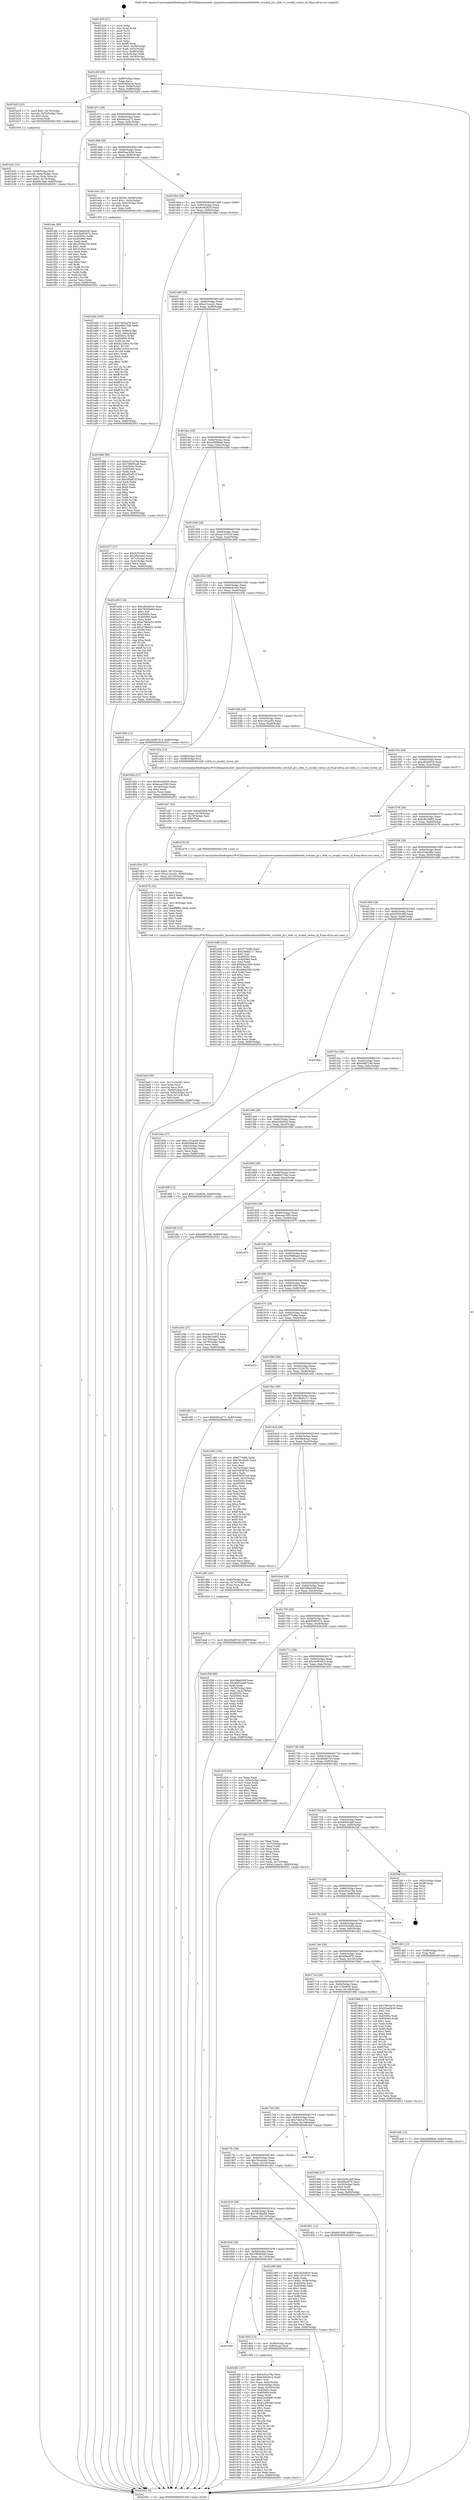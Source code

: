 digraph "0x401430" {
  label = "0x401430 (/mnt/c/Users/mathe/Desktop/tcc/POCII/binaries/extr_linuxdriversnetethernetinteli40ei40e_virtchnl_pf.c_i40e_vc_isvalid_vector_id_Final-ollvm.out::main(0))"
  labelloc = "t"
  node[shape=record]

  Entry [label="",width=0.3,height=0.3,shape=circle,fillcolor=black,style=filled]
  "0x40145f" [label="{
     0x40145f [29]\l
     | [instrs]\l
     &nbsp;&nbsp;0x40145f \<+3\>: mov -0x80(%rbp),%eax\l
     &nbsp;&nbsp;0x401462 \<+2\>: mov %eax,%ecx\l
     &nbsp;&nbsp;0x401464 \<+6\>: sub $0x826fde5d,%ecx\l
     &nbsp;&nbsp;0x40146a \<+6\>: mov %eax,-0x84(%rbp)\l
     &nbsp;&nbsp;0x401470 \<+6\>: mov %ecx,-0x88(%rbp)\l
     &nbsp;&nbsp;0x401476 \<+6\>: je 0000000000401b25 \<main+0x6f5\>\l
  }"]
  "0x401b25" [label="{
     0x401b25 [23]\l
     | [instrs]\l
     &nbsp;&nbsp;0x401b25 \<+7\>: movl $0x1,-0x70(%rbp)\l
     &nbsp;&nbsp;0x401b2c \<+4\>: movslq -0x70(%rbp),%rax\l
     &nbsp;&nbsp;0x401b30 \<+4\>: shl $0x3,%rax\l
     &nbsp;&nbsp;0x401b34 \<+3\>: mov %rax,%rdi\l
     &nbsp;&nbsp;0x401b37 \<+5\>: call 0000000000401050 \<malloc@plt\>\l
     | [calls]\l
     &nbsp;&nbsp;0x401050 \{1\} (unknown)\l
  }"]
  "0x40147c" [label="{
     0x40147c [28]\l
     | [instrs]\l
     &nbsp;&nbsp;0x40147c \<+5\>: jmp 0000000000401481 \<main+0x51\>\l
     &nbsp;&nbsp;0x401481 \<+6\>: mov -0x84(%rbp),%eax\l
     &nbsp;&nbsp;0x401487 \<+5\>: sub $0x840ca271,%eax\l
     &nbsp;&nbsp;0x40148c \<+6\>: mov %eax,-0x8c(%rbp)\l
     &nbsp;&nbsp;0x401492 \<+6\>: je 0000000000401efe \<main+0xace\>\l
  }"]
  Exit [label="",width=0.3,height=0.3,shape=circle,fillcolor=black,style=filled,peripheries=2]
  "0x401efe" [label="{
     0x401efe [88]\l
     | [instrs]\l
     &nbsp;&nbsp;0x401efe \<+5\>: mov $0x39de026f,%eax\l
     &nbsp;&nbsp;0x401f03 \<+5\>: mov $0x3b993472,%ecx\l
     &nbsp;&nbsp;0x401f08 \<+7\>: mov 0x40505c,%edx\l
     &nbsp;&nbsp;0x401f0f \<+7\>: mov 0x405060,%esi\l
     &nbsp;&nbsp;0x401f16 \<+2\>: mov %edx,%edi\l
     &nbsp;&nbsp;0x401f18 \<+6\>: add $0x3536a134,%edi\l
     &nbsp;&nbsp;0x401f1e \<+3\>: sub $0x1,%edi\l
     &nbsp;&nbsp;0x401f21 \<+6\>: sub $0x3536a134,%edi\l
     &nbsp;&nbsp;0x401f27 \<+3\>: imul %edi,%edx\l
     &nbsp;&nbsp;0x401f2a \<+3\>: and $0x1,%edx\l
     &nbsp;&nbsp;0x401f2d \<+3\>: cmp $0x0,%edx\l
     &nbsp;&nbsp;0x401f30 \<+4\>: sete %r8b\l
     &nbsp;&nbsp;0x401f34 \<+3\>: cmp $0xa,%esi\l
     &nbsp;&nbsp;0x401f37 \<+4\>: setl %r9b\l
     &nbsp;&nbsp;0x401f3b \<+3\>: mov %r8b,%r10b\l
     &nbsp;&nbsp;0x401f3e \<+3\>: and %r9b,%r10b\l
     &nbsp;&nbsp;0x401f41 \<+3\>: xor %r9b,%r8b\l
     &nbsp;&nbsp;0x401f44 \<+3\>: or %r8b,%r10b\l
     &nbsp;&nbsp;0x401f47 \<+4\>: test $0x1,%r10b\l
     &nbsp;&nbsp;0x401f4b \<+3\>: cmovne %ecx,%eax\l
     &nbsp;&nbsp;0x401f4e \<+3\>: mov %eax,-0x80(%rbp)\l
     &nbsp;&nbsp;0x401f51 \<+5\>: jmp 0000000000402051 \<main+0xc21\>\l
  }"]
  "0x401498" [label="{
     0x401498 [28]\l
     | [instrs]\l
     &nbsp;&nbsp;0x401498 \<+5\>: jmp 000000000040149d \<main+0x6d\>\l
     &nbsp;&nbsp;0x40149d \<+6\>: mov -0x84(%rbp),%eax\l
     &nbsp;&nbsp;0x4014a3 \<+5\>: sub $0x93ae363d,%eax\l
     &nbsp;&nbsp;0x4014a8 \<+6\>: mov %eax,-0x90(%rbp)\l
     &nbsp;&nbsp;0x4014ae \<+6\>: je 0000000000401a3c \<main+0x60c\>\l
  }"]
  "0x401ddf" [label="{
     0x401ddf [12]\l
     | [instrs]\l
     &nbsp;&nbsp;0x401ddf \<+7\>: movl $0xa566fbab,-0x80(%rbp)\l
     &nbsp;&nbsp;0x401de6 \<+5\>: jmp 0000000000402051 \<main+0xc21\>\l
  }"]
  "0x401a3c" [label="{
     0x401a3c [31]\l
     | [instrs]\l
     &nbsp;&nbsp;0x401a3c \<+8\>: movq $0x64,-0x58(%rbp)\l
     &nbsp;&nbsp;0x401a44 \<+7\>: movl $0x1,-0x5c(%rbp)\l
     &nbsp;&nbsp;0x401a4b \<+4\>: movslq -0x5c(%rbp),%rax\l
     &nbsp;&nbsp;0x401a4f \<+4\>: shl $0x3,%rax\l
     &nbsp;&nbsp;0x401a53 \<+3\>: mov %rax,%rdi\l
     &nbsp;&nbsp;0x401a56 \<+5\>: call 0000000000401050 \<malloc@plt\>\l
     | [calls]\l
     &nbsp;&nbsp;0x401050 \{1\} (unknown)\l
  }"]
  "0x4014b4" [label="{
     0x4014b4 [28]\l
     | [instrs]\l
     &nbsp;&nbsp;0x4014b4 \<+5\>: jmp 00000000004014b9 \<main+0x89\>\l
     &nbsp;&nbsp;0x4014b9 \<+6\>: mov -0x84(%rbp),%eax\l
     &nbsp;&nbsp;0x4014bf \<+5\>: sub $0x9cc62820,%eax\l
     &nbsp;&nbsp;0x4014c4 \<+6\>: mov %eax,-0x94(%rbp)\l
     &nbsp;&nbsp;0x4014ca \<+6\>: je 000000000040188d \<main+0x45d\>\l
  }"]
  "0x401da6" [label="{
     0x401da6 [12]\l
     | [instrs]\l
     &nbsp;&nbsp;0x401da6 \<+7\>: movl $0x40bd67e3,-0x80(%rbp)\l
     &nbsp;&nbsp;0x401dad \<+5\>: jmp 0000000000402051 \<main+0xc21\>\l
  }"]
  "0x40188d" [label="{
     0x40188d [88]\l
     | [instrs]\l
     &nbsp;&nbsp;0x40188d \<+5\>: mov $0x4201a78a,%eax\l
     &nbsp;&nbsp;0x401892 \<+5\>: mov $0x789002a6,%ecx\l
     &nbsp;&nbsp;0x401897 \<+7\>: mov 0x40505c,%edx\l
     &nbsp;&nbsp;0x40189e \<+7\>: mov 0x405060,%esi\l
     &nbsp;&nbsp;0x4018a5 \<+2\>: mov %edx,%edi\l
     &nbsp;&nbsp;0x4018a7 \<+6\>: add $0xc85af21f,%edi\l
     &nbsp;&nbsp;0x4018ad \<+3\>: sub $0x1,%edi\l
     &nbsp;&nbsp;0x4018b0 \<+6\>: sub $0xc85af21f,%edi\l
     &nbsp;&nbsp;0x4018b6 \<+3\>: imul %edi,%edx\l
     &nbsp;&nbsp;0x4018b9 \<+3\>: and $0x1,%edx\l
     &nbsp;&nbsp;0x4018bc \<+3\>: cmp $0x0,%edx\l
     &nbsp;&nbsp;0x4018bf \<+4\>: sete %r8b\l
     &nbsp;&nbsp;0x4018c3 \<+3\>: cmp $0xa,%esi\l
     &nbsp;&nbsp;0x4018c6 \<+4\>: setl %r9b\l
     &nbsp;&nbsp;0x4018ca \<+3\>: mov %r8b,%r10b\l
     &nbsp;&nbsp;0x4018cd \<+3\>: and %r9b,%r10b\l
     &nbsp;&nbsp;0x4018d0 \<+3\>: xor %r9b,%r8b\l
     &nbsp;&nbsp;0x4018d3 \<+3\>: or %r8b,%r10b\l
     &nbsp;&nbsp;0x4018d6 \<+4\>: test $0x1,%r10b\l
     &nbsp;&nbsp;0x4018da \<+3\>: cmovne %ecx,%eax\l
     &nbsp;&nbsp;0x4018dd \<+3\>: mov %eax,-0x80(%rbp)\l
     &nbsp;&nbsp;0x4018e0 \<+5\>: jmp 0000000000402051 \<main+0xc21\>\l
  }"]
  "0x4014d0" [label="{
     0x4014d0 [28]\l
     | [instrs]\l
     &nbsp;&nbsp;0x4014d0 \<+5\>: jmp 00000000004014d5 \<main+0xa5\>\l
     &nbsp;&nbsp;0x4014d5 \<+6\>: mov -0x84(%rbp),%eax\l
     &nbsp;&nbsp;0x4014db \<+5\>: sub $0xa13cea2c,%eax\l
     &nbsp;&nbsp;0x4014e0 \<+6\>: mov %eax,-0x98(%rbp)\l
     &nbsp;&nbsp;0x4014e6 \<+6\>: je 0000000000401d77 \<main+0x947\>\l
  }"]
  "0x401d5e" [label="{
     0x401d5e [25]\l
     | [instrs]\l
     &nbsp;&nbsp;0x401d5e \<+7\>: movl $0x0,-0x7c(%rbp)\l
     &nbsp;&nbsp;0x401d65 \<+7\>: movl $0xa13cea2c,-0x80(%rbp)\l
     &nbsp;&nbsp;0x401d6c \<+6\>: mov %eax,-0x120(%rbp)\l
     &nbsp;&nbsp;0x401d72 \<+5\>: jmp 0000000000402051 \<main+0xc21\>\l
  }"]
  "0x401d77" [label="{
     0x401d77 [27]\l
     | [instrs]\l
     &nbsp;&nbsp;0x401d77 \<+5\>: mov $0x52f164f2,%eax\l
     &nbsp;&nbsp;0x401d7c \<+5\>: mov $0x38cfcea2,%ecx\l
     &nbsp;&nbsp;0x401d81 \<+3\>: mov -0x7c(%rbp),%edx\l
     &nbsp;&nbsp;0x401d84 \<+3\>: cmp -0x5c(%rbp),%edx\l
     &nbsp;&nbsp;0x401d87 \<+3\>: cmovl %ecx,%eax\l
     &nbsp;&nbsp;0x401d8a \<+3\>: mov %eax,-0x80(%rbp)\l
     &nbsp;&nbsp;0x401d8d \<+5\>: jmp 0000000000402051 \<main+0xc21\>\l
  }"]
  "0x4014ec" [label="{
     0x4014ec [28]\l
     | [instrs]\l
     &nbsp;&nbsp;0x4014ec \<+5\>: jmp 00000000004014f1 \<main+0xc1\>\l
     &nbsp;&nbsp;0x4014f1 \<+6\>: mov -0x84(%rbp),%eax\l
     &nbsp;&nbsp;0x4014f7 \<+5\>: sub $0xa566fbab,%eax\l
     &nbsp;&nbsp;0x4014fc \<+6\>: mov %eax,-0x9c(%rbp)\l
     &nbsp;&nbsp;0x401502 \<+6\>: je 0000000000401e08 \<main+0x9d8\>\l
  }"]
  "0x401d47" [label="{
     0x401d47 [23]\l
     | [instrs]\l
     &nbsp;&nbsp;0x401d47 \<+10\>: movabs $0x4030b6,%rdi\l
     &nbsp;&nbsp;0x401d51 \<+3\>: mov %eax,-0x78(%rbp)\l
     &nbsp;&nbsp;0x401d54 \<+3\>: mov -0x78(%rbp),%esi\l
     &nbsp;&nbsp;0x401d57 \<+2\>: mov $0x0,%al\l
     &nbsp;&nbsp;0x401d59 \<+5\>: call 0000000000401040 \<printf@plt\>\l
     | [calls]\l
     &nbsp;&nbsp;0x401040 \{1\} (unknown)\l
  }"]
  "0x401e08" [label="{
     0x401e08 [144]\l
     | [instrs]\l
     &nbsp;&nbsp;0x401e08 \<+5\>: mov $0xc82b4916,%eax\l
     &nbsp;&nbsp;0x401e0d \<+5\>: mov $0x7820ba6d,%ecx\l
     &nbsp;&nbsp;0x401e12 \<+2\>: mov $0x1,%dl\l
     &nbsp;&nbsp;0x401e14 \<+7\>: mov 0x40505c,%esi\l
     &nbsp;&nbsp;0x401e1b \<+7\>: mov 0x405060,%edi\l
     &nbsp;&nbsp;0x401e22 \<+3\>: mov %esi,%r8d\l
     &nbsp;&nbsp;0x401e25 \<+7\>: add $0xe7964a52,%r8d\l
     &nbsp;&nbsp;0x401e2c \<+4\>: sub $0x1,%r8d\l
     &nbsp;&nbsp;0x401e30 \<+7\>: sub $0xe7964a52,%r8d\l
     &nbsp;&nbsp;0x401e37 \<+4\>: imul %r8d,%esi\l
     &nbsp;&nbsp;0x401e3b \<+3\>: and $0x1,%esi\l
     &nbsp;&nbsp;0x401e3e \<+3\>: cmp $0x0,%esi\l
     &nbsp;&nbsp;0x401e41 \<+4\>: sete %r9b\l
     &nbsp;&nbsp;0x401e45 \<+3\>: cmp $0xa,%edi\l
     &nbsp;&nbsp;0x401e48 \<+4\>: setl %r10b\l
     &nbsp;&nbsp;0x401e4c \<+3\>: mov %r9b,%r11b\l
     &nbsp;&nbsp;0x401e4f \<+4\>: xor $0xff,%r11b\l
     &nbsp;&nbsp;0x401e53 \<+3\>: mov %r10b,%bl\l
     &nbsp;&nbsp;0x401e56 \<+3\>: xor $0xff,%bl\l
     &nbsp;&nbsp;0x401e59 \<+3\>: xor $0x0,%dl\l
     &nbsp;&nbsp;0x401e5c \<+3\>: mov %r11b,%r14b\l
     &nbsp;&nbsp;0x401e5f \<+4\>: and $0x0,%r14b\l
     &nbsp;&nbsp;0x401e63 \<+3\>: and %dl,%r9b\l
     &nbsp;&nbsp;0x401e66 \<+3\>: mov %bl,%r15b\l
     &nbsp;&nbsp;0x401e69 \<+4\>: and $0x0,%r15b\l
     &nbsp;&nbsp;0x401e6d \<+3\>: and %dl,%r10b\l
     &nbsp;&nbsp;0x401e70 \<+3\>: or %r9b,%r14b\l
     &nbsp;&nbsp;0x401e73 \<+3\>: or %r10b,%r15b\l
     &nbsp;&nbsp;0x401e76 \<+3\>: xor %r15b,%r14b\l
     &nbsp;&nbsp;0x401e79 \<+3\>: or %bl,%r11b\l
     &nbsp;&nbsp;0x401e7c \<+4\>: xor $0xff,%r11b\l
     &nbsp;&nbsp;0x401e80 \<+3\>: or $0x0,%dl\l
     &nbsp;&nbsp;0x401e83 \<+3\>: and %dl,%r11b\l
     &nbsp;&nbsp;0x401e86 \<+3\>: or %r11b,%r14b\l
     &nbsp;&nbsp;0x401e89 \<+4\>: test $0x1,%r14b\l
     &nbsp;&nbsp;0x401e8d \<+3\>: cmovne %ecx,%eax\l
     &nbsp;&nbsp;0x401e90 \<+3\>: mov %eax,-0x80(%rbp)\l
     &nbsp;&nbsp;0x401e93 \<+5\>: jmp 0000000000402051 \<main+0xc21\>\l
  }"]
  "0x401508" [label="{
     0x401508 [28]\l
     | [instrs]\l
     &nbsp;&nbsp;0x401508 \<+5\>: jmp 000000000040150d \<main+0xdd\>\l
     &nbsp;&nbsp;0x40150d \<+6\>: mov -0x84(%rbp),%eax\l
     &nbsp;&nbsp;0x401513 \<+5\>: sub $0xae107018,%eax\l
     &nbsp;&nbsp;0x401518 \<+6\>: mov %eax,-0xa0(%rbp)\l
     &nbsp;&nbsp;0x40151e \<+6\>: je 0000000000401d0d \<main+0x8dd\>\l
  }"]
  "0x401baf" [label="{
     0x401baf [39]\l
     | [instrs]\l
     &nbsp;&nbsp;0x401baf \<+6\>: mov -0x11c(%rbp),%ecx\l
     &nbsp;&nbsp;0x401bb5 \<+3\>: imul %eax,%ecx\l
     &nbsp;&nbsp;0x401bb8 \<+3\>: movslq %ecx,%r8\l
     &nbsp;&nbsp;0x401bbb \<+4\>: mov -0x68(%rbp),%r9\l
     &nbsp;&nbsp;0x401bbf \<+4\>: movslq -0x6c(%rbp),%r10\l
     &nbsp;&nbsp;0x401bc3 \<+4\>: mov (%r9,%r10,8),%r9\l
     &nbsp;&nbsp;0x401bc7 \<+3\>: mov %r8,(%r9)\l
     &nbsp;&nbsp;0x401bca \<+7\>: movl $0xd10828bc,-0x80(%rbp)\l
     &nbsp;&nbsp;0x401bd1 \<+5\>: jmp 0000000000402051 \<main+0xc21\>\l
  }"]
  "0x401d0d" [label="{
     0x401d0d [12]\l
     | [instrs]\l
     &nbsp;&nbsp;0x401d0d \<+7\>: movl $0x3e087d13,-0x80(%rbp)\l
     &nbsp;&nbsp;0x401d14 \<+5\>: jmp 0000000000402051 \<main+0xc21\>\l
  }"]
  "0x401524" [label="{
     0x401524 [28]\l
     | [instrs]\l
     &nbsp;&nbsp;0x401524 \<+5\>: jmp 0000000000401529 \<main+0xf9\>\l
     &nbsp;&nbsp;0x401529 \<+6\>: mov -0x84(%rbp),%eax\l
     &nbsp;&nbsp;0x40152f \<+5\>: sub $0xb0a4c16e,%eax\l
     &nbsp;&nbsp;0x401534 \<+6\>: mov %eax,-0xa4(%rbp)\l
     &nbsp;&nbsp;0x40153a \<+6\>: je 000000000040185a \<main+0x42a\>\l
  }"]
  "0x401b7b" [label="{
     0x401b7b [52]\l
     | [instrs]\l
     &nbsp;&nbsp;0x401b7b \<+2\>: xor %ecx,%ecx\l
     &nbsp;&nbsp;0x401b7d \<+5\>: mov $0x2,%edx\l
     &nbsp;&nbsp;0x401b82 \<+6\>: mov %edx,-0x118(%rbp)\l
     &nbsp;&nbsp;0x401b88 \<+1\>: cltd\l
     &nbsp;&nbsp;0x401b89 \<+6\>: mov -0x118(%rbp),%esi\l
     &nbsp;&nbsp;0x401b8f \<+2\>: idiv %esi\l
     &nbsp;&nbsp;0x401b91 \<+6\>: imul $0xfffffffe,%edx,%edx\l
     &nbsp;&nbsp;0x401b97 \<+2\>: mov %ecx,%edi\l
     &nbsp;&nbsp;0x401b99 \<+2\>: sub %edx,%edi\l
     &nbsp;&nbsp;0x401b9b \<+2\>: mov %ecx,%edx\l
     &nbsp;&nbsp;0x401b9d \<+3\>: sub $0x1,%edx\l
     &nbsp;&nbsp;0x401ba0 \<+2\>: add %edx,%edi\l
     &nbsp;&nbsp;0x401ba2 \<+2\>: sub %edi,%ecx\l
     &nbsp;&nbsp;0x401ba4 \<+6\>: mov %ecx,-0x11c(%rbp)\l
     &nbsp;&nbsp;0x401baa \<+5\>: call 0000000000401160 \<next_i\>\l
     | [calls]\l
     &nbsp;&nbsp;0x401160 \{1\} (/mnt/c/Users/mathe/Desktop/tcc/POCII/binaries/extr_linuxdriversnetethernetinteli40ei40e_virtchnl_pf.c_i40e_vc_isvalid_vector_id_Final-ollvm.out::next_i)\l
  }"]
  "0x40185a" [label="{
     0x40185a [27]\l
     | [instrs]\l
     &nbsp;&nbsp;0x40185a \<+5\>: mov $0x9cc62820,%eax\l
     &nbsp;&nbsp;0x40185f \<+5\>: mov $0xecaa1500,%ecx\l
     &nbsp;&nbsp;0x401864 \<+3\>: mov -0x34(%rbp),%edx\l
     &nbsp;&nbsp;0x401867 \<+3\>: cmp $0x2,%edx\l
     &nbsp;&nbsp;0x40186a \<+3\>: cmovne %ecx,%eax\l
     &nbsp;&nbsp;0x40186d \<+3\>: mov %eax,-0x80(%rbp)\l
     &nbsp;&nbsp;0x401870 \<+5\>: jmp 0000000000402051 \<main+0xc21\>\l
  }"]
  "0x401540" [label="{
     0x401540 [28]\l
     | [instrs]\l
     &nbsp;&nbsp;0x401540 \<+5\>: jmp 0000000000401545 \<main+0x115\>\l
     &nbsp;&nbsp;0x401545 \<+6\>: mov -0x84(%rbp),%eax\l
     &nbsp;&nbsp;0x40154b \<+5\>: sub $0xc191ac04,%eax\l
     &nbsp;&nbsp;0x401550 \<+6\>: mov %eax,-0xa8(%rbp)\l
     &nbsp;&nbsp;0x401556 \<+6\>: je 0000000000401d3a \<main+0x90a\>\l
  }"]
  "0x402051" [label="{
     0x402051 [5]\l
     | [instrs]\l
     &nbsp;&nbsp;0x402051 \<+5\>: jmp 000000000040145f \<main+0x2f\>\l
  }"]
  "0x401430" [label="{
     0x401430 [47]\l
     | [instrs]\l
     &nbsp;&nbsp;0x401430 \<+1\>: push %rbp\l
     &nbsp;&nbsp;0x401431 \<+3\>: mov %rsp,%rbp\l
     &nbsp;&nbsp;0x401434 \<+2\>: push %r15\l
     &nbsp;&nbsp;0x401436 \<+2\>: push %r14\l
     &nbsp;&nbsp;0x401438 \<+2\>: push %r13\l
     &nbsp;&nbsp;0x40143a \<+2\>: push %r12\l
     &nbsp;&nbsp;0x40143c \<+1\>: push %rbx\l
     &nbsp;&nbsp;0x40143d \<+7\>: sub $0xf8,%rsp\l
     &nbsp;&nbsp;0x401444 \<+7\>: movl $0x0,-0x38(%rbp)\l
     &nbsp;&nbsp;0x40144b \<+3\>: mov %edi,-0x3c(%rbp)\l
     &nbsp;&nbsp;0x40144e \<+4\>: mov %rsi,-0x48(%rbp)\l
     &nbsp;&nbsp;0x401452 \<+3\>: mov -0x3c(%rbp),%edi\l
     &nbsp;&nbsp;0x401455 \<+3\>: mov %edi,-0x34(%rbp)\l
     &nbsp;&nbsp;0x401458 \<+7\>: movl $0xb0a4c16e,-0x80(%rbp)\l
  }"]
  "0x401b3c" [label="{
     0x401b3c [31]\l
     | [instrs]\l
     &nbsp;&nbsp;0x401b3c \<+4\>: mov -0x68(%rbp),%rdi\l
     &nbsp;&nbsp;0x401b40 \<+4\>: movslq -0x6c(%rbp),%rcx\l
     &nbsp;&nbsp;0x401b44 \<+4\>: mov %rax,(%rdi,%rcx,8)\l
     &nbsp;&nbsp;0x401b48 \<+7\>: movl $0x0,-0x74(%rbp)\l
     &nbsp;&nbsp;0x401b4f \<+7\>: movl $0x6610dd,-0x80(%rbp)\l
     &nbsp;&nbsp;0x401b56 \<+5\>: jmp 0000000000402051 \<main+0xc21\>\l
  }"]
  "0x401d3a" [label="{
     0x401d3a [13]\l
     | [instrs]\l
     &nbsp;&nbsp;0x401d3a \<+4\>: mov -0x68(%rbp),%rdi\l
     &nbsp;&nbsp;0x401d3e \<+4\>: mov -0x58(%rbp),%rsi\l
     &nbsp;&nbsp;0x401d42 \<+5\>: call 0000000000401400 \<i40e_vc_isvalid_vector_id\>\l
     | [calls]\l
     &nbsp;&nbsp;0x401400 \{1\} (/mnt/c/Users/mathe/Desktop/tcc/POCII/binaries/extr_linuxdriversnetethernetinteli40ei40e_virtchnl_pf.c_i40e_vc_isvalid_vector_id_Final-ollvm.out::i40e_vc_isvalid_vector_id)\l
  }"]
  "0x40155c" [label="{
     0x40155c [28]\l
     | [instrs]\l
     &nbsp;&nbsp;0x40155c \<+5\>: jmp 0000000000401561 \<main+0x131\>\l
     &nbsp;&nbsp;0x401561 \<+6\>: mov -0x84(%rbp),%eax\l
     &nbsp;&nbsp;0x401567 \<+5\>: sub $0xc82b4916,%eax\l
     &nbsp;&nbsp;0x40156c \<+6\>: mov %eax,-0xac(%rbp)\l
     &nbsp;&nbsp;0x401572 \<+6\>: je 0000000000402037 \<main+0xc07\>\l
  }"]
  "0x401a5b" [label="{
     0x401a5b [163]\l
     | [instrs]\l
     &nbsp;&nbsp;0x401a5b \<+5\>: mov $0x7463ce76,%ecx\l
     &nbsp;&nbsp;0x401a60 \<+5\>: mov $0xe99473ab,%edx\l
     &nbsp;&nbsp;0x401a65 \<+3\>: mov $0x1,%sil\l
     &nbsp;&nbsp;0x401a68 \<+4\>: mov %rax,-0x68(%rbp)\l
     &nbsp;&nbsp;0x401a6c \<+7\>: movl $0x0,-0x6c(%rbp)\l
     &nbsp;&nbsp;0x401a73 \<+8\>: mov 0x40505c,%r8d\l
     &nbsp;&nbsp;0x401a7b \<+8\>: mov 0x405060,%r9d\l
     &nbsp;&nbsp;0x401a83 \<+3\>: mov %r8d,%r10d\l
     &nbsp;&nbsp;0x401a86 \<+7\>: add $0xfa12c9ce,%r10d\l
     &nbsp;&nbsp;0x401a8d \<+4\>: sub $0x1,%r10d\l
     &nbsp;&nbsp;0x401a91 \<+7\>: sub $0xfa12c9ce,%r10d\l
     &nbsp;&nbsp;0x401a98 \<+4\>: imul %r10d,%r8d\l
     &nbsp;&nbsp;0x401a9c \<+4\>: and $0x1,%r8d\l
     &nbsp;&nbsp;0x401aa0 \<+4\>: cmp $0x0,%r8d\l
     &nbsp;&nbsp;0x401aa4 \<+4\>: sete %r11b\l
     &nbsp;&nbsp;0x401aa8 \<+4\>: cmp $0xa,%r9d\l
     &nbsp;&nbsp;0x401aac \<+3\>: setl %bl\l
     &nbsp;&nbsp;0x401aaf \<+3\>: mov %r11b,%r14b\l
     &nbsp;&nbsp;0x401ab2 \<+4\>: xor $0xff,%r14b\l
     &nbsp;&nbsp;0x401ab6 \<+3\>: mov %bl,%r15b\l
     &nbsp;&nbsp;0x401ab9 \<+4\>: xor $0xff,%r15b\l
     &nbsp;&nbsp;0x401abd \<+4\>: xor $0x1,%sil\l
     &nbsp;&nbsp;0x401ac1 \<+3\>: mov %r14b,%r12b\l
     &nbsp;&nbsp;0x401ac4 \<+4\>: and $0xff,%r12b\l
     &nbsp;&nbsp;0x401ac8 \<+3\>: and %sil,%r11b\l
     &nbsp;&nbsp;0x401acb \<+3\>: mov %r15b,%r13b\l
     &nbsp;&nbsp;0x401ace \<+4\>: and $0xff,%r13b\l
     &nbsp;&nbsp;0x401ad2 \<+3\>: and %sil,%bl\l
     &nbsp;&nbsp;0x401ad5 \<+3\>: or %r11b,%r12b\l
     &nbsp;&nbsp;0x401ad8 \<+3\>: or %bl,%r13b\l
     &nbsp;&nbsp;0x401adb \<+3\>: xor %r13b,%r12b\l
     &nbsp;&nbsp;0x401ade \<+3\>: or %r15b,%r14b\l
     &nbsp;&nbsp;0x401ae1 \<+4\>: xor $0xff,%r14b\l
     &nbsp;&nbsp;0x401ae5 \<+4\>: or $0x1,%sil\l
     &nbsp;&nbsp;0x401ae9 \<+3\>: and %sil,%r14b\l
     &nbsp;&nbsp;0x401aec \<+3\>: or %r14b,%r12b\l
     &nbsp;&nbsp;0x401aef \<+4\>: test $0x1,%r12b\l
     &nbsp;&nbsp;0x401af3 \<+3\>: cmovne %edx,%ecx\l
     &nbsp;&nbsp;0x401af6 \<+3\>: mov %ecx,-0x80(%rbp)\l
     &nbsp;&nbsp;0x401af9 \<+5\>: jmp 0000000000402051 \<main+0xc21\>\l
  }"]
  "0x402037" [label="{
     0x402037\l
  }", style=dashed]
  "0x401578" [label="{
     0x401578 [28]\l
     | [instrs]\l
     &nbsp;&nbsp;0x401578 \<+5\>: jmp 000000000040157d \<main+0x14d\>\l
     &nbsp;&nbsp;0x40157d \<+6\>: mov -0x84(%rbp),%eax\l
     &nbsp;&nbsp;0x401583 \<+5\>: sub $0xc8b18d02,%eax\l
     &nbsp;&nbsp;0x401588 \<+6\>: mov %eax,-0xb0(%rbp)\l
     &nbsp;&nbsp;0x40158e \<+6\>: je 0000000000401b76 \<main+0x746\>\l
  }"]
  "0x4018f2" [label="{
     0x4018f2 [157]\l
     | [instrs]\l
     &nbsp;&nbsp;0x4018f2 \<+5\>: mov $0x4201a78a,%ecx\l
     &nbsp;&nbsp;0x4018f7 \<+5\>: mov $0xe5d2d3c2,%edx\l
     &nbsp;&nbsp;0x4018fc \<+3\>: mov $0x1,%sil\l
     &nbsp;&nbsp;0x4018ff \<+3\>: mov %eax,-0x4c(%rbp)\l
     &nbsp;&nbsp;0x401902 \<+3\>: mov -0x4c(%rbp),%eax\l
     &nbsp;&nbsp;0x401905 \<+3\>: mov %eax,-0x30(%rbp)\l
     &nbsp;&nbsp;0x401908 \<+7\>: mov 0x40505c,%eax\l
     &nbsp;&nbsp;0x40190f \<+8\>: mov 0x405060,%r8d\l
     &nbsp;&nbsp;0x401917 \<+3\>: mov %eax,%r9d\l
     &nbsp;&nbsp;0x40191a \<+7\>: add $0xb1e06480,%r9d\l
     &nbsp;&nbsp;0x401921 \<+4\>: sub $0x1,%r9d\l
     &nbsp;&nbsp;0x401925 \<+7\>: sub $0xb1e06480,%r9d\l
     &nbsp;&nbsp;0x40192c \<+4\>: imul %r9d,%eax\l
     &nbsp;&nbsp;0x401930 \<+3\>: and $0x1,%eax\l
     &nbsp;&nbsp;0x401933 \<+3\>: cmp $0x0,%eax\l
     &nbsp;&nbsp;0x401936 \<+4\>: sete %r10b\l
     &nbsp;&nbsp;0x40193a \<+4\>: cmp $0xa,%r8d\l
     &nbsp;&nbsp;0x40193e \<+4\>: setl %r11b\l
     &nbsp;&nbsp;0x401942 \<+3\>: mov %r10b,%bl\l
     &nbsp;&nbsp;0x401945 \<+3\>: xor $0xff,%bl\l
     &nbsp;&nbsp;0x401948 \<+3\>: mov %r11b,%r14b\l
     &nbsp;&nbsp;0x40194b \<+4\>: xor $0xff,%r14b\l
     &nbsp;&nbsp;0x40194f \<+4\>: xor $0x0,%sil\l
     &nbsp;&nbsp;0x401953 \<+3\>: mov %bl,%r15b\l
     &nbsp;&nbsp;0x401956 \<+4\>: and $0x0,%r15b\l
     &nbsp;&nbsp;0x40195a \<+3\>: and %sil,%r10b\l
     &nbsp;&nbsp;0x40195d \<+3\>: mov %r14b,%r12b\l
     &nbsp;&nbsp;0x401960 \<+4\>: and $0x0,%r12b\l
     &nbsp;&nbsp;0x401964 \<+3\>: and %sil,%r11b\l
     &nbsp;&nbsp;0x401967 \<+3\>: or %r10b,%r15b\l
     &nbsp;&nbsp;0x40196a \<+3\>: or %r11b,%r12b\l
     &nbsp;&nbsp;0x40196d \<+3\>: xor %r12b,%r15b\l
     &nbsp;&nbsp;0x401970 \<+3\>: or %r14b,%bl\l
     &nbsp;&nbsp;0x401973 \<+3\>: xor $0xff,%bl\l
     &nbsp;&nbsp;0x401976 \<+4\>: or $0x0,%sil\l
     &nbsp;&nbsp;0x40197a \<+3\>: and %sil,%bl\l
     &nbsp;&nbsp;0x40197d \<+3\>: or %bl,%r15b\l
     &nbsp;&nbsp;0x401980 \<+4\>: test $0x1,%r15b\l
     &nbsp;&nbsp;0x401984 \<+3\>: cmovne %edx,%ecx\l
     &nbsp;&nbsp;0x401987 \<+3\>: mov %ecx,-0x80(%rbp)\l
     &nbsp;&nbsp;0x40198a \<+5\>: jmp 0000000000402051 \<main+0xc21\>\l
  }"]
  "0x401b76" [label="{
     0x401b76 [5]\l
     | [instrs]\l
     &nbsp;&nbsp;0x401b76 \<+5\>: call 0000000000401160 \<next_i\>\l
     | [calls]\l
     &nbsp;&nbsp;0x401160 \{1\} (/mnt/c/Users/mathe/Desktop/tcc/POCII/binaries/extr_linuxdriversnetethernetinteli40ei40e_virtchnl_pf.c_i40e_vc_isvalid_vector_id_Final-ollvm.out::next_i)\l
  }"]
  "0x401594" [label="{
     0x401594 [28]\l
     | [instrs]\l
     &nbsp;&nbsp;0x401594 \<+5\>: jmp 0000000000401599 \<main+0x169\>\l
     &nbsp;&nbsp;0x401599 \<+6\>: mov -0x84(%rbp),%eax\l
     &nbsp;&nbsp;0x40159f \<+5\>: sub $0xd10828bc,%eax\l
     &nbsp;&nbsp;0x4015a4 \<+6\>: mov %eax,-0xb4(%rbp)\l
     &nbsp;&nbsp;0x4015aa \<+6\>: je 0000000000401bd6 \<main+0x7a6\>\l
  }"]
  "0x401850" [label="{
     0x401850\l
  }", style=dashed]
  "0x401bd6" [label="{
     0x401bd6 [144]\l
     | [instrs]\l
     &nbsp;&nbsp;0x401bd6 \<+5\>: mov $0xf775d9e,%eax\l
     &nbsp;&nbsp;0x401bdb \<+5\>: mov $0x18b84117,%ecx\l
     &nbsp;&nbsp;0x401be0 \<+2\>: mov $0x1,%dl\l
     &nbsp;&nbsp;0x401be2 \<+7\>: mov 0x40505c,%esi\l
     &nbsp;&nbsp;0x401be9 \<+7\>: mov 0x405060,%edi\l
     &nbsp;&nbsp;0x401bf0 \<+3\>: mov %esi,%r8d\l
     &nbsp;&nbsp;0x401bf3 \<+7\>: add $0xbfea2584,%r8d\l
     &nbsp;&nbsp;0x401bfa \<+4\>: sub $0x1,%r8d\l
     &nbsp;&nbsp;0x401bfe \<+7\>: sub $0xbfea2584,%r8d\l
     &nbsp;&nbsp;0x401c05 \<+4\>: imul %r8d,%esi\l
     &nbsp;&nbsp;0x401c09 \<+3\>: and $0x1,%esi\l
     &nbsp;&nbsp;0x401c0c \<+3\>: cmp $0x0,%esi\l
     &nbsp;&nbsp;0x401c0f \<+4\>: sete %r9b\l
     &nbsp;&nbsp;0x401c13 \<+3\>: cmp $0xa,%edi\l
     &nbsp;&nbsp;0x401c16 \<+4\>: setl %r10b\l
     &nbsp;&nbsp;0x401c1a \<+3\>: mov %r9b,%r11b\l
     &nbsp;&nbsp;0x401c1d \<+4\>: xor $0xff,%r11b\l
     &nbsp;&nbsp;0x401c21 \<+3\>: mov %r10b,%bl\l
     &nbsp;&nbsp;0x401c24 \<+3\>: xor $0xff,%bl\l
     &nbsp;&nbsp;0x401c27 \<+3\>: xor $0x1,%dl\l
     &nbsp;&nbsp;0x401c2a \<+3\>: mov %r11b,%r14b\l
     &nbsp;&nbsp;0x401c2d \<+4\>: and $0xff,%r14b\l
     &nbsp;&nbsp;0x401c31 \<+3\>: and %dl,%r9b\l
     &nbsp;&nbsp;0x401c34 \<+3\>: mov %bl,%r15b\l
     &nbsp;&nbsp;0x401c37 \<+4\>: and $0xff,%r15b\l
     &nbsp;&nbsp;0x401c3b \<+3\>: and %dl,%r10b\l
     &nbsp;&nbsp;0x401c3e \<+3\>: or %r9b,%r14b\l
     &nbsp;&nbsp;0x401c41 \<+3\>: or %r10b,%r15b\l
     &nbsp;&nbsp;0x401c44 \<+3\>: xor %r15b,%r14b\l
     &nbsp;&nbsp;0x401c47 \<+3\>: or %bl,%r11b\l
     &nbsp;&nbsp;0x401c4a \<+4\>: xor $0xff,%r11b\l
     &nbsp;&nbsp;0x401c4e \<+3\>: or $0x1,%dl\l
     &nbsp;&nbsp;0x401c51 \<+3\>: and %dl,%r11b\l
     &nbsp;&nbsp;0x401c54 \<+3\>: or %r11b,%r14b\l
     &nbsp;&nbsp;0x401c57 \<+4\>: test $0x1,%r14b\l
     &nbsp;&nbsp;0x401c5b \<+3\>: cmovne %ecx,%eax\l
     &nbsp;&nbsp;0x401c5e \<+3\>: mov %eax,-0x80(%rbp)\l
     &nbsp;&nbsp;0x401c61 \<+5\>: jmp 0000000000402051 \<main+0xc21\>\l
  }"]
  "0x4015b0" [label="{
     0x4015b0 [28]\l
     | [instrs]\l
     &nbsp;&nbsp;0x4015b0 \<+5\>: jmp 00000000004015b5 \<main+0x185\>\l
     &nbsp;&nbsp;0x4015b5 \<+6\>: mov -0x84(%rbp),%eax\l
     &nbsp;&nbsp;0x4015bb \<+5\>: sub $0xd205cddf,%eax\l
     &nbsp;&nbsp;0x4015c0 \<+6\>: mov %eax,-0xb8(%rbp)\l
     &nbsp;&nbsp;0x4015c6 \<+6\>: je 0000000000401deb \<main+0x9bb\>\l
  }"]
  "0x4018e5" [label="{
     0x4018e5 [13]\l
     | [instrs]\l
     &nbsp;&nbsp;0x4018e5 \<+4\>: mov -0x48(%rbp),%rax\l
     &nbsp;&nbsp;0x4018e9 \<+4\>: mov 0x8(%rax),%rdi\l
     &nbsp;&nbsp;0x4018ed \<+5\>: call 0000000000401060 \<atoi@plt\>\l
     | [calls]\l
     &nbsp;&nbsp;0x401060 \{1\} (unknown)\l
  }"]
  "0x401deb" [label="{
     0x401deb\l
  }", style=dashed]
  "0x4015cc" [label="{
     0x4015cc [28]\l
     | [instrs]\l
     &nbsp;&nbsp;0x4015cc \<+5\>: jmp 00000000004015d1 \<main+0x1a1\>\l
     &nbsp;&nbsp;0x4015d1 \<+6\>: mov -0x84(%rbp),%eax\l
     &nbsp;&nbsp;0x4015d7 \<+5\>: sub $0xd4f67246,%eax\l
     &nbsp;&nbsp;0x4015dc \<+6\>: mov %eax,-0xbc(%rbp)\l
     &nbsp;&nbsp;0x4015e2 \<+6\>: je 0000000000401b0a \<main+0x6da\>\l
  }"]
  "0x401834" [label="{
     0x401834 [28]\l
     | [instrs]\l
     &nbsp;&nbsp;0x401834 \<+5\>: jmp 0000000000401839 \<main+0x409\>\l
     &nbsp;&nbsp;0x401839 \<+6\>: mov -0x84(%rbp),%eax\l
     &nbsp;&nbsp;0x40183f \<+5\>: sub $0x789002a6,%eax\l
     &nbsp;&nbsp;0x401844 \<+6\>: mov %eax,-0x114(%rbp)\l
     &nbsp;&nbsp;0x40184a \<+6\>: je 00000000004018e5 \<main+0x4b5\>\l
  }"]
  "0x401b0a" [label="{
     0x401b0a [27]\l
     | [instrs]\l
     &nbsp;&nbsp;0x401b0a \<+5\>: mov $0xc191ac04,%eax\l
     &nbsp;&nbsp;0x401b0f \<+5\>: mov $0x826fde5d,%ecx\l
     &nbsp;&nbsp;0x401b14 \<+3\>: mov -0x6c(%rbp),%edx\l
     &nbsp;&nbsp;0x401b17 \<+3\>: cmp -0x5c(%rbp),%edx\l
     &nbsp;&nbsp;0x401b1a \<+3\>: cmovl %ecx,%eax\l
     &nbsp;&nbsp;0x401b1d \<+3\>: mov %eax,-0x80(%rbp)\l
     &nbsp;&nbsp;0x401b20 \<+5\>: jmp 0000000000402051 \<main+0xc21\>\l
  }"]
  "0x4015e8" [label="{
     0x4015e8 [28]\l
     | [instrs]\l
     &nbsp;&nbsp;0x4015e8 \<+5\>: jmp 00000000004015ed \<main+0x1bd\>\l
     &nbsp;&nbsp;0x4015ed \<+6\>: mov -0x84(%rbp),%eax\l
     &nbsp;&nbsp;0x4015f3 \<+5\>: sub $0xe5d2d3c2,%eax\l
     &nbsp;&nbsp;0x4015f8 \<+6\>: mov %eax,-0xc0(%rbp)\l
     &nbsp;&nbsp;0x4015fe \<+6\>: je 000000000040198f \<main+0x55f\>\l
  }"]
  "0x401e98" [label="{
     0x401e98 [90]\l
     | [instrs]\l
     &nbsp;&nbsp;0x401e98 \<+5\>: mov $0xc82b4916,%eax\l
     &nbsp;&nbsp;0x401e9d \<+5\>: mov $0x1321b701,%ecx\l
     &nbsp;&nbsp;0x401ea2 \<+2\>: xor %edx,%edx\l
     &nbsp;&nbsp;0x401ea4 \<+7\>: movl $0x0,-0x38(%rbp)\l
     &nbsp;&nbsp;0x401eab \<+7\>: mov 0x40505c,%esi\l
     &nbsp;&nbsp;0x401eb2 \<+7\>: mov 0x405060,%edi\l
     &nbsp;&nbsp;0x401eb9 \<+3\>: sub $0x1,%edx\l
     &nbsp;&nbsp;0x401ebc \<+3\>: mov %esi,%r8d\l
     &nbsp;&nbsp;0x401ebf \<+3\>: add %edx,%r8d\l
     &nbsp;&nbsp;0x401ec2 \<+4\>: imul %r8d,%esi\l
     &nbsp;&nbsp;0x401ec6 \<+3\>: and $0x1,%esi\l
     &nbsp;&nbsp;0x401ec9 \<+3\>: cmp $0x0,%esi\l
     &nbsp;&nbsp;0x401ecc \<+4\>: sete %r9b\l
     &nbsp;&nbsp;0x401ed0 \<+3\>: cmp $0xa,%edi\l
     &nbsp;&nbsp;0x401ed3 \<+4\>: setl %r10b\l
     &nbsp;&nbsp;0x401ed7 \<+3\>: mov %r9b,%r11b\l
     &nbsp;&nbsp;0x401eda \<+3\>: and %r10b,%r11b\l
     &nbsp;&nbsp;0x401edd \<+3\>: xor %r10b,%r9b\l
     &nbsp;&nbsp;0x401ee0 \<+3\>: or %r9b,%r11b\l
     &nbsp;&nbsp;0x401ee3 \<+4\>: test $0x1,%r11b\l
     &nbsp;&nbsp;0x401ee7 \<+3\>: cmovne %ecx,%eax\l
     &nbsp;&nbsp;0x401eea \<+3\>: mov %eax,-0x80(%rbp)\l
     &nbsp;&nbsp;0x401eed \<+5\>: jmp 0000000000402051 \<main+0xc21\>\l
  }"]
  "0x40198f" [label="{
     0x40198f [12]\l
     | [instrs]\l
     &nbsp;&nbsp;0x40198f \<+7\>: movl $0x71264626,-0x80(%rbp)\l
     &nbsp;&nbsp;0x401996 \<+5\>: jmp 0000000000402051 \<main+0xc21\>\l
  }"]
  "0x401604" [label="{
     0x401604 [28]\l
     | [instrs]\l
     &nbsp;&nbsp;0x401604 \<+5\>: jmp 0000000000401609 \<main+0x1d9\>\l
     &nbsp;&nbsp;0x401609 \<+6\>: mov -0x84(%rbp),%eax\l
     &nbsp;&nbsp;0x40160f \<+5\>: sub $0xe99473ab,%eax\l
     &nbsp;&nbsp;0x401614 \<+6\>: mov %eax,-0xc4(%rbp)\l
     &nbsp;&nbsp;0x40161a \<+6\>: je 0000000000401afe \<main+0x6ce\>\l
  }"]
  "0x401818" [label="{
     0x401818 [28]\l
     | [instrs]\l
     &nbsp;&nbsp;0x401818 \<+5\>: jmp 000000000040181d \<main+0x3ed\>\l
     &nbsp;&nbsp;0x40181d \<+6\>: mov -0x84(%rbp),%eax\l
     &nbsp;&nbsp;0x401823 \<+5\>: sub $0x7820ba6d,%eax\l
     &nbsp;&nbsp;0x401828 \<+6\>: mov %eax,-0x110(%rbp)\l
     &nbsp;&nbsp;0x40182e \<+6\>: je 0000000000401e98 \<main+0xa68\>\l
  }"]
  "0x401afe" [label="{
     0x401afe [12]\l
     | [instrs]\l
     &nbsp;&nbsp;0x401afe \<+7\>: movl $0xd4f67246,-0x80(%rbp)\l
     &nbsp;&nbsp;0x401b05 \<+5\>: jmp 0000000000402051 \<main+0xc21\>\l
  }"]
  "0x401620" [label="{
     0x401620 [28]\l
     | [instrs]\l
     &nbsp;&nbsp;0x401620 \<+5\>: jmp 0000000000401625 \<main+0x1f5\>\l
     &nbsp;&nbsp;0x401625 \<+6\>: mov -0x84(%rbp),%eax\l
     &nbsp;&nbsp;0x40162b \<+5\>: sub $0xecaa1500,%eax\l
     &nbsp;&nbsp;0x401630 \<+6\>: mov %eax,-0xc8(%rbp)\l
     &nbsp;&nbsp;0x401636 \<+6\>: je 0000000000401875 \<main+0x445\>\l
  }"]
  "0x401d01" [label="{
     0x401d01 [12]\l
     | [instrs]\l
     &nbsp;&nbsp;0x401d01 \<+7\>: movl $0x6610dd,-0x80(%rbp)\l
     &nbsp;&nbsp;0x401d08 \<+5\>: jmp 0000000000402051 \<main+0xc21\>\l
  }"]
  "0x401875" [label="{
     0x401875\l
  }", style=dashed]
  "0x40163c" [label="{
     0x40163c [28]\l
     | [instrs]\l
     &nbsp;&nbsp;0x40163c \<+5\>: jmp 0000000000401641 \<main+0x211\>\l
     &nbsp;&nbsp;0x401641 \<+6\>: mov -0x84(%rbp),%eax\l
     &nbsp;&nbsp;0x401647 \<+5\>: sub $0xf3686aa4,%eax\l
     &nbsp;&nbsp;0x40164c \<+6\>: mov %eax,-0xcc(%rbp)\l
     &nbsp;&nbsp;0x401652 \<+6\>: je 0000000000401df7 \<main+0x9c7\>\l
  }"]
  "0x4017fc" [label="{
     0x4017fc [28]\l
     | [instrs]\l
     &nbsp;&nbsp;0x4017fc \<+5\>: jmp 0000000000401801 \<main+0x3d1\>\l
     &nbsp;&nbsp;0x401801 \<+6\>: mov -0x84(%rbp),%eax\l
     &nbsp;&nbsp;0x401807 \<+5\>: sub $0x76cc44dc,%eax\l
     &nbsp;&nbsp;0x40180c \<+6\>: mov %eax,-0x10c(%rbp)\l
     &nbsp;&nbsp;0x401812 \<+6\>: je 0000000000401d01 \<main+0x8d1\>\l
  }"]
  "0x401df7" [label="{
     0x401df7\l
  }", style=dashed]
  "0x401658" [label="{
     0x401658 [28]\l
     | [instrs]\l
     &nbsp;&nbsp;0x401658 \<+5\>: jmp 000000000040165d \<main+0x22d\>\l
     &nbsp;&nbsp;0x40165d \<+6\>: mov -0x84(%rbp),%eax\l
     &nbsp;&nbsp;0x401663 \<+5\>: sub $0x6610dd,%eax\l
     &nbsp;&nbsp;0x401668 \<+6\>: mov %eax,-0xd0(%rbp)\l
     &nbsp;&nbsp;0x40166e \<+6\>: je 0000000000401b5b \<main+0x72b\>\l
  }"]
  "0x401fe0" [label="{
     0x401fe0\l
  }", style=dashed]
  "0x401b5b" [label="{
     0x401b5b [27]\l
     | [instrs]\l
     &nbsp;&nbsp;0x401b5b \<+5\>: mov $0xae107018,%eax\l
     &nbsp;&nbsp;0x401b60 \<+5\>: mov $0xc8b18d02,%ecx\l
     &nbsp;&nbsp;0x401b65 \<+3\>: mov -0x74(%rbp),%edx\l
     &nbsp;&nbsp;0x401b68 \<+3\>: cmp -0x70(%rbp),%edx\l
     &nbsp;&nbsp;0x401b6b \<+3\>: cmovl %ecx,%eax\l
     &nbsp;&nbsp;0x401b6e \<+3\>: mov %eax,-0x80(%rbp)\l
     &nbsp;&nbsp;0x401b71 \<+5\>: jmp 0000000000402051 \<main+0xc21\>\l
  }"]
  "0x401674" [label="{
     0x401674 [28]\l
     | [instrs]\l
     &nbsp;&nbsp;0x401674 \<+5\>: jmp 0000000000401679 \<main+0x249\>\l
     &nbsp;&nbsp;0x401679 \<+6\>: mov -0x84(%rbp),%eax\l
     &nbsp;&nbsp;0x40167f \<+5\>: sub $0xf775d9e,%eax\l
     &nbsp;&nbsp;0x401684 \<+6\>: mov %eax,-0xd4(%rbp)\l
     &nbsp;&nbsp;0x40168a \<+6\>: je 0000000000402016 \<main+0xbe6\>\l
  }"]
  "0x4017e0" [label="{
     0x4017e0 [28]\l
     | [instrs]\l
     &nbsp;&nbsp;0x4017e0 \<+5\>: jmp 00000000004017e5 \<main+0x3b5\>\l
     &nbsp;&nbsp;0x4017e5 \<+6\>: mov -0x84(%rbp),%eax\l
     &nbsp;&nbsp;0x4017eb \<+5\>: sub $0x7463ce76,%eax\l
     &nbsp;&nbsp;0x4017f0 \<+6\>: mov %eax,-0x108(%rbp)\l
     &nbsp;&nbsp;0x4017f6 \<+6\>: je 0000000000401fe0 \<main+0xbb0\>\l
  }"]
  "0x402016" [label="{
     0x402016\l
  }", style=dashed]
  "0x401690" [label="{
     0x401690 [28]\l
     | [instrs]\l
     &nbsp;&nbsp;0x401690 \<+5\>: jmp 0000000000401695 \<main+0x265\>\l
     &nbsp;&nbsp;0x401695 \<+6\>: mov -0x84(%rbp),%eax\l
     &nbsp;&nbsp;0x40169b \<+5\>: sub $0x1321b701,%eax\l
     &nbsp;&nbsp;0x4016a0 \<+6\>: mov %eax,-0xd8(%rbp)\l
     &nbsp;&nbsp;0x4016a6 \<+6\>: je 0000000000401ef2 \<main+0xac2\>\l
  }"]
  "0x40199b" [label="{
     0x40199b [27]\l
     | [instrs]\l
     &nbsp;&nbsp;0x40199b \<+5\>: mov $0xd205cddf,%eax\l
     &nbsp;&nbsp;0x4019a0 \<+5\>: mov $0x6f4a4f70,%ecx\l
     &nbsp;&nbsp;0x4019a5 \<+3\>: mov -0x30(%rbp),%edx\l
     &nbsp;&nbsp;0x4019a8 \<+3\>: cmp $0x0,%edx\l
     &nbsp;&nbsp;0x4019ab \<+3\>: cmove %ecx,%eax\l
     &nbsp;&nbsp;0x4019ae \<+3\>: mov %eax,-0x80(%rbp)\l
     &nbsp;&nbsp;0x4019b1 \<+5\>: jmp 0000000000402051 \<main+0xc21\>\l
  }"]
  "0x401ef2" [label="{
     0x401ef2 [12]\l
     | [instrs]\l
     &nbsp;&nbsp;0x401ef2 \<+7\>: movl $0x840ca271,-0x80(%rbp)\l
     &nbsp;&nbsp;0x401ef9 \<+5\>: jmp 0000000000402051 \<main+0xc21\>\l
  }"]
  "0x4016ac" [label="{
     0x4016ac [28]\l
     | [instrs]\l
     &nbsp;&nbsp;0x4016ac \<+5\>: jmp 00000000004016b1 \<main+0x281\>\l
     &nbsp;&nbsp;0x4016b1 \<+6\>: mov -0x84(%rbp),%eax\l
     &nbsp;&nbsp;0x4016b7 \<+5\>: sub $0x18b84117,%eax\l
     &nbsp;&nbsp;0x4016bc \<+6\>: mov %eax,-0xdc(%rbp)\l
     &nbsp;&nbsp;0x4016c2 \<+6\>: je 0000000000401c66 \<main+0x836\>\l
  }"]
  "0x4017c4" [label="{
     0x4017c4 [28]\l
     | [instrs]\l
     &nbsp;&nbsp;0x4017c4 \<+5\>: jmp 00000000004017c9 \<main+0x399\>\l
     &nbsp;&nbsp;0x4017c9 \<+6\>: mov -0x84(%rbp),%eax\l
     &nbsp;&nbsp;0x4017cf \<+5\>: sub $0x71264626,%eax\l
     &nbsp;&nbsp;0x4017d4 \<+6\>: mov %eax,-0x104(%rbp)\l
     &nbsp;&nbsp;0x4017da \<+6\>: je 000000000040199b \<main+0x56b\>\l
  }"]
  "0x401c66" [label="{
     0x401c66 [155]\l
     | [instrs]\l
     &nbsp;&nbsp;0x401c66 \<+5\>: mov $0xf775d9e,%eax\l
     &nbsp;&nbsp;0x401c6b \<+5\>: mov $0x76cc44dc,%ecx\l
     &nbsp;&nbsp;0x401c70 \<+2\>: mov $0x1,%dl\l
     &nbsp;&nbsp;0x401c72 \<+2\>: xor %esi,%esi\l
     &nbsp;&nbsp;0x401c74 \<+3\>: mov -0x74(%rbp),%edi\l
     &nbsp;&nbsp;0x401c77 \<+6\>: sub $0x559367a3,%edi\l
     &nbsp;&nbsp;0x401c7d \<+3\>: add $0x1,%edi\l
     &nbsp;&nbsp;0x401c80 \<+6\>: add $0x559367a3,%edi\l
     &nbsp;&nbsp;0x401c86 \<+3\>: mov %edi,-0x74(%rbp)\l
     &nbsp;&nbsp;0x401c89 \<+7\>: mov 0x40505c,%edi\l
     &nbsp;&nbsp;0x401c90 \<+8\>: mov 0x405060,%r8d\l
     &nbsp;&nbsp;0x401c98 \<+3\>: sub $0x1,%esi\l
     &nbsp;&nbsp;0x401c9b \<+3\>: mov %edi,%r9d\l
     &nbsp;&nbsp;0x401c9e \<+3\>: add %esi,%r9d\l
     &nbsp;&nbsp;0x401ca1 \<+4\>: imul %r9d,%edi\l
     &nbsp;&nbsp;0x401ca5 \<+3\>: and $0x1,%edi\l
     &nbsp;&nbsp;0x401ca8 \<+3\>: cmp $0x0,%edi\l
     &nbsp;&nbsp;0x401cab \<+4\>: sete %r10b\l
     &nbsp;&nbsp;0x401caf \<+4\>: cmp $0xa,%r8d\l
     &nbsp;&nbsp;0x401cb3 \<+4\>: setl %r11b\l
     &nbsp;&nbsp;0x401cb7 \<+3\>: mov %r10b,%bl\l
     &nbsp;&nbsp;0x401cba \<+3\>: xor $0xff,%bl\l
     &nbsp;&nbsp;0x401cbd \<+3\>: mov %r11b,%r14b\l
     &nbsp;&nbsp;0x401cc0 \<+4\>: xor $0xff,%r14b\l
     &nbsp;&nbsp;0x401cc4 \<+3\>: xor $0x0,%dl\l
     &nbsp;&nbsp;0x401cc7 \<+3\>: mov %bl,%r15b\l
     &nbsp;&nbsp;0x401cca \<+4\>: and $0x0,%r15b\l
     &nbsp;&nbsp;0x401cce \<+3\>: and %dl,%r10b\l
     &nbsp;&nbsp;0x401cd1 \<+3\>: mov %r14b,%r12b\l
     &nbsp;&nbsp;0x401cd4 \<+4\>: and $0x0,%r12b\l
     &nbsp;&nbsp;0x401cd8 \<+3\>: and %dl,%r11b\l
     &nbsp;&nbsp;0x401cdb \<+3\>: or %r10b,%r15b\l
     &nbsp;&nbsp;0x401cde \<+3\>: or %r11b,%r12b\l
     &nbsp;&nbsp;0x401ce1 \<+3\>: xor %r12b,%r15b\l
     &nbsp;&nbsp;0x401ce4 \<+3\>: or %r14b,%bl\l
     &nbsp;&nbsp;0x401ce7 \<+3\>: xor $0xff,%bl\l
     &nbsp;&nbsp;0x401cea \<+3\>: or $0x0,%dl\l
     &nbsp;&nbsp;0x401ced \<+2\>: and %dl,%bl\l
     &nbsp;&nbsp;0x401cef \<+3\>: or %bl,%r15b\l
     &nbsp;&nbsp;0x401cf2 \<+4\>: test $0x1,%r15b\l
     &nbsp;&nbsp;0x401cf6 \<+3\>: cmovne %ecx,%eax\l
     &nbsp;&nbsp;0x401cf9 \<+3\>: mov %eax,-0x80(%rbp)\l
     &nbsp;&nbsp;0x401cfc \<+5\>: jmp 0000000000402051 \<main+0xc21\>\l
  }"]
  "0x4016c8" [label="{
     0x4016c8 [28]\l
     | [instrs]\l
     &nbsp;&nbsp;0x4016c8 \<+5\>: jmp 00000000004016cd \<main+0x29d\>\l
     &nbsp;&nbsp;0x4016cd \<+6\>: mov -0x84(%rbp),%eax\l
     &nbsp;&nbsp;0x4016d3 \<+5\>: sub $0x38cfcea2,%eax\l
     &nbsp;&nbsp;0x4016d8 \<+6\>: mov %eax,-0xe0(%rbp)\l
     &nbsp;&nbsp;0x4016de \<+6\>: je 0000000000401d92 \<main+0x962\>\l
  }"]
  "0x4019b6" [label="{
     0x4019b6 [134]\l
     | [instrs]\l
     &nbsp;&nbsp;0x4019b6 \<+5\>: mov $0x7463ce76,%eax\l
     &nbsp;&nbsp;0x4019bb \<+5\>: mov $0x93ae363d,%ecx\l
     &nbsp;&nbsp;0x4019c0 \<+2\>: mov $0x1,%dl\l
     &nbsp;&nbsp;0x4019c2 \<+2\>: xor %esi,%esi\l
     &nbsp;&nbsp;0x4019c4 \<+7\>: mov 0x40505c,%edi\l
     &nbsp;&nbsp;0x4019cb \<+8\>: mov 0x405060,%r8d\l
     &nbsp;&nbsp;0x4019d3 \<+3\>: sub $0x1,%esi\l
     &nbsp;&nbsp;0x4019d6 \<+3\>: mov %edi,%r9d\l
     &nbsp;&nbsp;0x4019d9 \<+3\>: add %esi,%r9d\l
     &nbsp;&nbsp;0x4019dc \<+4\>: imul %r9d,%edi\l
     &nbsp;&nbsp;0x4019e0 \<+3\>: and $0x1,%edi\l
     &nbsp;&nbsp;0x4019e3 \<+3\>: cmp $0x0,%edi\l
     &nbsp;&nbsp;0x4019e6 \<+4\>: sete %r10b\l
     &nbsp;&nbsp;0x4019ea \<+4\>: cmp $0xa,%r8d\l
     &nbsp;&nbsp;0x4019ee \<+4\>: setl %r11b\l
     &nbsp;&nbsp;0x4019f2 \<+3\>: mov %r10b,%bl\l
     &nbsp;&nbsp;0x4019f5 \<+3\>: xor $0xff,%bl\l
     &nbsp;&nbsp;0x4019f8 \<+3\>: mov %r11b,%r14b\l
     &nbsp;&nbsp;0x4019fb \<+4\>: xor $0xff,%r14b\l
     &nbsp;&nbsp;0x4019ff \<+3\>: xor $0x1,%dl\l
     &nbsp;&nbsp;0x401a02 \<+3\>: mov %bl,%r15b\l
     &nbsp;&nbsp;0x401a05 \<+4\>: and $0xff,%r15b\l
     &nbsp;&nbsp;0x401a09 \<+3\>: and %dl,%r10b\l
     &nbsp;&nbsp;0x401a0c \<+3\>: mov %r14b,%r12b\l
     &nbsp;&nbsp;0x401a0f \<+4\>: and $0xff,%r12b\l
     &nbsp;&nbsp;0x401a13 \<+3\>: and %dl,%r11b\l
     &nbsp;&nbsp;0x401a16 \<+3\>: or %r10b,%r15b\l
     &nbsp;&nbsp;0x401a19 \<+3\>: or %r11b,%r12b\l
     &nbsp;&nbsp;0x401a1c \<+3\>: xor %r12b,%r15b\l
     &nbsp;&nbsp;0x401a1f \<+3\>: or %r14b,%bl\l
     &nbsp;&nbsp;0x401a22 \<+3\>: xor $0xff,%bl\l
     &nbsp;&nbsp;0x401a25 \<+3\>: or $0x1,%dl\l
     &nbsp;&nbsp;0x401a28 \<+2\>: and %dl,%bl\l
     &nbsp;&nbsp;0x401a2a \<+3\>: or %bl,%r15b\l
     &nbsp;&nbsp;0x401a2d \<+4\>: test $0x1,%r15b\l
     &nbsp;&nbsp;0x401a31 \<+3\>: cmovne %ecx,%eax\l
     &nbsp;&nbsp;0x401a34 \<+3\>: mov %eax,-0x80(%rbp)\l
     &nbsp;&nbsp;0x401a37 \<+5\>: jmp 0000000000402051 \<main+0xc21\>\l
  }"]
  "0x401d92" [label="{
     0x401d92 [20]\l
     | [instrs]\l
     &nbsp;&nbsp;0x401d92 \<+4\>: mov -0x68(%rbp),%rax\l
     &nbsp;&nbsp;0x401d96 \<+4\>: movslq -0x7c(%rbp),%rcx\l
     &nbsp;&nbsp;0x401d9a \<+4\>: mov (%rax,%rcx,8),%rax\l
     &nbsp;&nbsp;0x401d9e \<+3\>: mov %rax,%rdi\l
     &nbsp;&nbsp;0x401da1 \<+5\>: call 0000000000401030 \<free@plt\>\l
     | [calls]\l
     &nbsp;&nbsp;0x401030 \{1\} (unknown)\l
  }"]
  "0x4016e4" [label="{
     0x4016e4 [28]\l
     | [instrs]\l
     &nbsp;&nbsp;0x4016e4 \<+5\>: jmp 00000000004016e9 \<main+0x2b9\>\l
     &nbsp;&nbsp;0x4016e9 \<+6\>: mov -0x84(%rbp),%eax\l
     &nbsp;&nbsp;0x4016ef \<+5\>: sub $0x39de026f,%eax\l
     &nbsp;&nbsp;0x4016f4 \<+6\>: mov %eax,-0xe4(%rbp)\l
     &nbsp;&nbsp;0x4016fa \<+6\>: je 000000000040204a \<main+0xc1a\>\l
  }"]
  "0x4017a8" [label="{
     0x4017a8 [28]\l
     | [instrs]\l
     &nbsp;&nbsp;0x4017a8 \<+5\>: jmp 00000000004017ad \<main+0x37d\>\l
     &nbsp;&nbsp;0x4017ad \<+6\>: mov -0x84(%rbp),%eax\l
     &nbsp;&nbsp;0x4017b3 \<+5\>: sub $0x6f4a4f70,%eax\l
     &nbsp;&nbsp;0x4017b8 \<+6\>: mov %eax,-0x100(%rbp)\l
     &nbsp;&nbsp;0x4017be \<+6\>: je 00000000004019b6 \<main+0x586\>\l
  }"]
  "0x40204a" [label="{
     0x40204a\l
  }", style=dashed]
  "0x401700" [label="{
     0x401700 [28]\l
     | [instrs]\l
     &nbsp;&nbsp;0x401700 \<+5\>: jmp 0000000000401705 \<main+0x2d5\>\l
     &nbsp;&nbsp;0x401705 \<+6\>: mov -0x84(%rbp),%eax\l
     &nbsp;&nbsp;0x40170b \<+5\>: sub $0x3b993472,%eax\l
     &nbsp;&nbsp;0x401710 \<+6\>: mov %eax,-0xe8(%rbp)\l
     &nbsp;&nbsp;0x401716 \<+6\>: je 0000000000401f56 \<main+0xb26\>\l
  }"]
  "0x401dd3" [label="{
     0x401dd3 [12]\l
     | [instrs]\l
     &nbsp;&nbsp;0x401dd3 \<+4\>: mov -0x68(%rbp),%rax\l
     &nbsp;&nbsp;0x401dd7 \<+3\>: mov %rax,%rdi\l
     &nbsp;&nbsp;0x401dda \<+5\>: call 0000000000401030 \<free@plt\>\l
     | [calls]\l
     &nbsp;&nbsp;0x401030 \{1\} (unknown)\l
  }"]
  "0x401f56" [label="{
     0x401f56 [89]\l
     | [instrs]\l
     &nbsp;&nbsp;0x401f56 \<+5\>: mov $0x39de026f,%eax\l
     &nbsp;&nbsp;0x401f5b \<+5\>: mov $0x40f25ab9,%ecx\l
     &nbsp;&nbsp;0x401f60 \<+2\>: xor %edx,%edx\l
     &nbsp;&nbsp;0x401f62 \<+3\>: mov -0x38(%rbp),%esi\l
     &nbsp;&nbsp;0x401f65 \<+3\>: mov %esi,-0x2c(%rbp)\l
     &nbsp;&nbsp;0x401f68 \<+7\>: mov 0x40505c,%esi\l
     &nbsp;&nbsp;0x401f6f \<+7\>: mov 0x405060,%edi\l
     &nbsp;&nbsp;0x401f76 \<+3\>: sub $0x1,%edx\l
     &nbsp;&nbsp;0x401f79 \<+3\>: mov %esi,%r8d\l
     &nbsp;&nbsp;0x401f7c \<+3\>: add %edx,%r8d\l
     &nbsp;&nbsp;0x401f7f \<+4\>: imul %r8d,%esi\l
     &nbsp;&nbsp;0x401f83 \<+3\>: and $0x1,%esi\l
     &nbsp;&nbsp;0x401f86 \<+3\>: cmp $0x0,%esi\l
     &nbsp;&nbsp;0x401f89 \<+4\>: sete %r9b\l
     &nbsp;&nbsp;0x401f8d \<+3\>: cmp $0xa,%edi\l
     &nbsp;&nbsp;0x401f90 \<+4\>: setl %r10b\l
     &nbsp;&nbsp;0x401f94 \<+3\>: mov %r9b,%r11b\l
     &nbsp;&nbsp;0x401f97 \<+3\>: and %r10b,%r11b\l
     &nbsp;&nbsp;0x401f9a \<+3\>: xor %r10b,%r9b\l
     &nbsp;&nbsp;0x401f9d \<+3\>: or %r9b,%r11b\l
     &nbsp;&nbsp;0x401fa0 \<+4\>: test $0x1,%r11b\l
     &nbsp;&nbsp;0x401fa4 \<+3\>: cmovne %ecx,%eax\l
     &nbsp;&nbsp;0x401fa7 \<+3\>: mov %eax,-0x80(%rbp)\l
     &nbsp;&nbsp;0x401faa \<+5\>: jmp 0000000000402051 \<main+0xc21\>\l
  }"]
  "0x40171c" [label="{
     0x40171c [28]\l
     | [instrs]\l
     &nbsp;&nbsp;0x40171c \<+5\>: jmp 0000000000401721 \<main+0x2f1\>\l
     &nbsp;&nbsp;0x401721 \<+6\>: mov -0x84(%rbp),%eax\l
     &nbsp;&nbsp;0x401727 \<+5\>: sub $0x3e087d13,%eax\l
     &nbsp;&nbsp;0x40172c \<+6\>: mov %eax,-0xec(%rbp)\l
     &nbsp;&nbsp;0x401732 \<+6\>: je 0000000000401d19 \<main+0x8e9\>\l
  }"]
  "0x40178c" [label="{
     0x40178c [28]\l
     | [instrs]\l
     &nbsp;&nbsp;0x40178c \<+5\>: jmp 0000000000401791 \<main+0x361\>\l
     &nbsp;&nbsp;0x401791 \<+6\>: mov -0x84(%rbp),%eax\l
     &nbsp;&nbsp;0x401797 \<+5\>: sub $0x52f164f2,%eax\l
     &nbsp;&nbsp;0x40179c \<+6\>: mov %eax,-0xfc(%rbp)\l
     &nbsp;&nbsp;0x4017a2 \<+6\>: je 0000000000401dd3 \<main+0x9a3\>\l
  }"]
  "0x401d19" [label="{
     0x401d19 [33]\l
     | [instrs]\l
     &nbsp;&nbsp;0x401d19 \<+2\>: xor %eax,%eax\l
     &nbsp;&nbsp;0x401d1b \<+3\>: mov -0x6c(%rbp),%ecx\l
     &nbsp;&nbsp;0x401d1e \<+2\>: mov %eax,%edx\l
     &nbsp;&nbsp;0x401d20 \<+2\>: sub %ecx,%edx\l
     &nbsp;&nbsp;0x401d22 \<+2\>: mov %eax,%ecx\l
     &nbsp;&nbsp;0x401d24 \<+3\>: sub $0x1,%ecx\l
     &nbsp;&nbsp;0x401d27 \<+2\>: add %ecx,%edx\l
     &nbsp;&nbsp;0x401d29 \<+2\>: sub %edx,%eax\l
     &nbsp;&nbsp;0x401d2b \<+3\>: mov %eax,-0x6c(%rbp)\l
     &nbsp;&nbsp;0x401d2e \<+7\>: movl $0xd4f67246,-0x80(%rbp)\l
     &nbsp;&nbsp;0x401d35 \<+5\>: jmp 0000000000402051 \<main+0xc21\>\l
  }"]
  "0x401738" [label="{
     0x401738 [28]\l
     | [instrs]\l
     &nbsp;&nbsp;0x401738 \<+5\>: jmp 000000000040173d \<main+0x30d\>\l
     &nbsp;&nbsp;0x40173d \<+6\>: mov -0x84(%rbp),%eax\l
     &nbsp;&nbsp;0x401743 \<+5\>: sub $0x40bd67e3,%eax\l
     &nbsp;&nbsp;0x401748 \<+6\>: mov %eax,-0xf0(%rbp)\l
     &nbsp;&nbsp;0x40174e \<+6\>: je 0000000000401db2 \<main+0x982\>\l
  }"]
  "0x401fc4" [label="{
     0x401fc4\l
  }", style=dashed]
  "0x401db2" [label="{
     0x401db2 [33]\l
     | [instrs]\l
     &nbsp;&nbsp;0x401db2 \<+2\>: xor %eax,%eax\l
     &nbsp;&nbsp;0x401db4 \<+3\>: mov -0x7c(%rbp),%ecx\l
     &nbsp;&nbsp;0x401db7 \<+2\>: mov %eax,%edx\l
     &nbsp;&nbsp;0x401db9 \<+2\>: sub %ecx,%edx\l
     &nbsp;&nbsp;0x401dbb \<+2\>: mov %eax,%ecx\l
     &nbsp;&nbsp;0x401dbd \<+3\>: sub $0x1,%ecx\l
     &nbsp;&nbsp;0x401dc0 \<+2\>: add %ecx,%edx\l
     &nbsp;&nbsp;0x401dc2 \<+2\>: sub %edx,%eax\l
     &nbsp;&nbsp;0x401dc4 \<+3\>: mov %eax,-0x7c(%rbp)\l
     &nbsp;&nbsp;0x401dc7 \<+7\>: movl $0xa13cea2c,-0x80(%rbp)\l
     &nbsp;&nbsp;0x401dce \<+5\>: jmp 0000000000402051 \<main+0xc21\>\l
  }"]
  "0x401754" [label="{
     0x401754 [28]\l
     | [instrs]\l
     &nbsp;&nbsp;0x401754 \<+5\>: jmp 0000000000401759 \<main+0x329\>\l
     &nbsp;&nbsp;0x401759 \<+6\>: mov -0x84(%rbp),%eax\l
     &nbsp;&nbsp;0x40175f \<+5\>: sub $0x40f25ab9,%eax\l
     &nbsp;&nbsp;0x401764 \<+6\>: mov %eax,-0xf4(%rbp)\l
     &nbsp;&nbsp;0x40176a \<+6\>: je 0000000000401faf \<main+0xb7f\>\l
  }"]
  "0x401770" [label="{
     0x401770 [28]\l
     | [instrs]\l
     &nbsp;&nbsp;0x401770 \<+5\>: jmp 0000000000401775 \<main+0x345\>\l
     &nbsp;&nbsp;0x401775 \<+6\>: mov -0x84(%rbp),%eax\l
     &nbsp;&nbsp;0x40177b \<+5\>: sub $0x4201a78a,%eax\l
     &nbsp;&nbsp;0x401780 \<+6\>: mov %eax,-0xf8(%rbp)\l
     &nbsp;&nbsp;0x401786 \<+6\>: je 0000000000401fc4 \<main+0xb94\>\l
  }"]
  "0x401faf" [label="{
     0x401faf [21]\l
     | [instrs]\l
     &nbsp;&nbsp;0x401faf \<+3\>: mov -0x2c(%rbp),%eax\l
     &nbsp;&nbsp;0x401fb2 \<+7\>: add $0xf8,%rsp\l
     &nbsp;&nbsp;0x401fb9 \<+1\>: pop %rbx\l
     &nbsp;&nbsp;0x401fba \<+2\>: pop %r12\l
     &nbsp;&nbsp;0x401fbc \<+2\>: pop %r13\l
     &nbsp;&nbsp;0x401fbe \<+2\>: pop %r14\l
     &nbsp;&nbsp;0x401fc0 \<+2\>: pop %r15\l
     &nbsp;&nbsp;0x401fc2 \<+1\>: pop %rbp\l
     &nbsp;&nbsp;0x401fc3 \<+1\>: ret\l
  }"]
  Entry -> "0x401430" [label=" 1"]
  "0x40145f" -> "0x401b25" [label=" 1"]
  "0x40145f" -> "0x40147c" [label=" 30"]
  "0x401faf" -> Exit [label=" 1"]
  "0x40147c" -> "0x401efe" [label=" 1"]
  "0x40147c" -> "0x401498" [label=" 29"]
  "0x401f56" -> "0x402051" [label=" 1"]
  "0x401498" -> "0x401a3c" [label=" 1"]
  "0x401498" -> "0x4014b4" [label=" 28"]
  "0x401efe" -> "0x402051" [label=" 1"]
  "0x4014b4" -> "0x40188d" [label=" 1"]
  "0x4014b4" -> "0x4014d0" [label=" 27"]
  "0x401ef2" -> "0x402051" [label=" 1"]
  "0x4014d0" -> "0x401d77" [label=" 2"]
  "0x4014d0" -> "0x4014ec" [label=" 25"]
  "0x401e98" -> "0x402051" [label=" 1"]
  "0x4014ec" -> "0x401e08" [label=" 1"]
  "0x4014ec" -> "0x401508" [label=" 24"]
  "0x401e08" -> "0x402051" [label=" 1"]
  "0x401508" -> "0x401d0d" [label=" 1"]
  "0x401508" -> "0x401524" [label=" 23"]
  "0x401ddf" -> "0x402051" [label=" 1"]
  "0x401524" -> "0x40185a" [label=" 1"]
  "0x401524" -> "0x401540" [label=" 22"]
  "0x40185a" -> "0x402051" [label=" 1"]
  "0x401430" -> "0x40145f" [label=" 1"]
  "0x402051" -> "0x40145f" [label=" 30"]
  "0x40188d" -> "0x402051" [label=" 1"]
  "0x401dd3" -> "0x401ddf" [label=" 1"]
  "0x401540" -> "0x401d3a" [label=" 1"]
  "0x401540" -> "0x40155c" [label=" 21"]
  "0x401db2" -> "0x402051" [label=" 1"]
  "0x40155c" -> "0x402037" [label=" 0"]
  "0x40155c" -> "0x401578" [label=" 21"]
  "0x401da6" -> "0x402051" [label=" 1"]
  "0x401578" -> "0x401b76" [label=" 1"]
  "0x401578" -> "0x401594" [label=" 20"]
  "0x401d92" -> "0x401da6" [label=" 1"]
  "0x401594" -> "0x401bd6" [label=" 1"]
  "0x401594" -> "0x4015b0" [label=" 19"]
  "0x401d77" -> "0x402051" [label=" 2"]
  "0x4015b0" -> "0x401deb" [label=" 0"]
  "0x4015b0" -> "0x4015cc" [label=" 19"]
  "0x401d5e" -> "0x402051" [label=" 1"]
  "0x4015cc" -> "0x401b0a" [label=" 2"]
  "0x4015cc" -> "0x4015e8" [label=" 17"]
  "0x401d3a" -> "0x401d47" [label=" 1"]
  "0x4015e8" -> "0x40198f" [label=" 1"]
  "0x4015e8" -> "0x401604" [label=" 16"]
  "0x401d19" -> "0x402051" [label=" 1"]
  "0x401604" -> "0x401afe" [label=" 1"]
  "0x401604" -> "0x401620" [label=" 15"]
  "0x401d01" -> "0x402051" [label=" 1"]
  "0x401620" -> "0x401875" [label=" 0"]
  "0x401620" -> "0x40163c" [label=" 15"]
  "0x401c66" -> "0x402051" [label=" 1"]
  "0x40163c" -> "0x401df7" [label=" 0"]
  "0x40163c" -> "0x401658" [label=" 15"]
  "0x401baf" -> "0x402051" [label=" 1"]
  "0x401658" -> "0x401b5b" [label=" 2"]
  "0x401658" -> "0x401674" [label=" 13"]
  "0x401b7b" -> "0x401baf" [label=" 1"]
  "0x401674" -> "0x402016" [label=" 0"]
  "0x401674" -> "0x401690" [label=" 13"]
  "0x401b5b" -> "0x402051" [label=" 2"]
  "0x401690" -> "0x401ef2" [label=" 1"]
  "0x401690" -> "0x4016ac" [label=" 12"]
  "0x401b3c" -> "0x402051" [label=" 1"]
  "0x4016ac" -> "0x401c66" [label=" 1"]
  "0x4016ac" -> "0x4016c8" [label=" 11"]
  "0x401b0a" -> "0x402051" [label=" 2"]
  "0x4016c8" -> "0x401d92" [label=" 1"]
  "0x4016c8" -> "0x4016e4" [label=" 10"]
  "0x401afe" -> "0x402051" [label=" 1"]
  "0x4016e4" -> "0x40204a" [label=" 0"]
  "0x4016e4" -> "0x401700" [label=" 10"]
  "0x401a3c" -> "0x401a5b" [label=" 1"]
  "0x401700" -> "0x401f56" [label=" 1"]
  "0x401700" -> "0x40171c" [label=" 9"]
  "0x4019b6" -> "0x402051" [label=" 1"]
  "0x40171c" -> "0x401d19" [label=" 1"]
  "0x40171c" -> "0x401738" [label=" 8"]
  "0x40198f" -> "0x402051" [label=" 1"]
  "0x401738" -> "0x401db2" [label=" 1"]
  "0x401738" -> "0x401754" [label=" 7"]
  "0x4018f2" -> "0x402051" [label=" 1"]
  "0x401754" -> "0x401faf" [label=" 1"]
  "0x401754" -> "0x401770" [label=" 6"]
  "0x4018e5" -> "0x4018f2" [label=" 1"]
  "0x401770" -> "0x401fc4" [label=" 0"]
  "0x401770" -> "0x40178c" [label=" 6"]
  "0x40199b" -> "0x402051" [label=" 1"]
  "0x40178c" -> "0x401dd3" [label=" 1"]
  "0x40178c" -> "0x4017a8" [label=" 5"]
  "0x401a5b" -> "0x402051" [label=" 1"]
  "0x4017a8" -> "0x4019b6" [label=" 1"]
  "0x4017a8" -> "0x4017c4" [label=" 4"]
  "0x401b25" -> "0x401b3c" [label=" 1"]
  "0x4017c4" -> "0x40199b" [label=" 1"]
  "0x4017c4" -> "0x4017e0" [label=" 3"]
  "0x401b76" -> "0x401b7b" [label=" 1"]
  "0x4017e0" -> "0x401fe0" [label=" 0"]
  "0x4017e0" -> "0x4017fc" [label=" 3"]
  "0x401bd6" -> "0x402051" [label=" 1"]
  "0x4017fc" -> "0x401d01" [label=" 1"]
  "0x4017fc" -> "0x401818" [label=" 2"]
  "0x401d0d" -> "0x402051" [label=" 1"]
  "0x401818" -> "0x401e98" [label=" 1"]
  "0x401818" -> "0x401834" [label=" 1"]
  "0x401d47" -> "0x401d5e" [label=" 1"]
  "0x401834" -> "0x4018e5" [label=" 1"]
  "0x401834" -> "0x401850" [label=" 0"]
}

